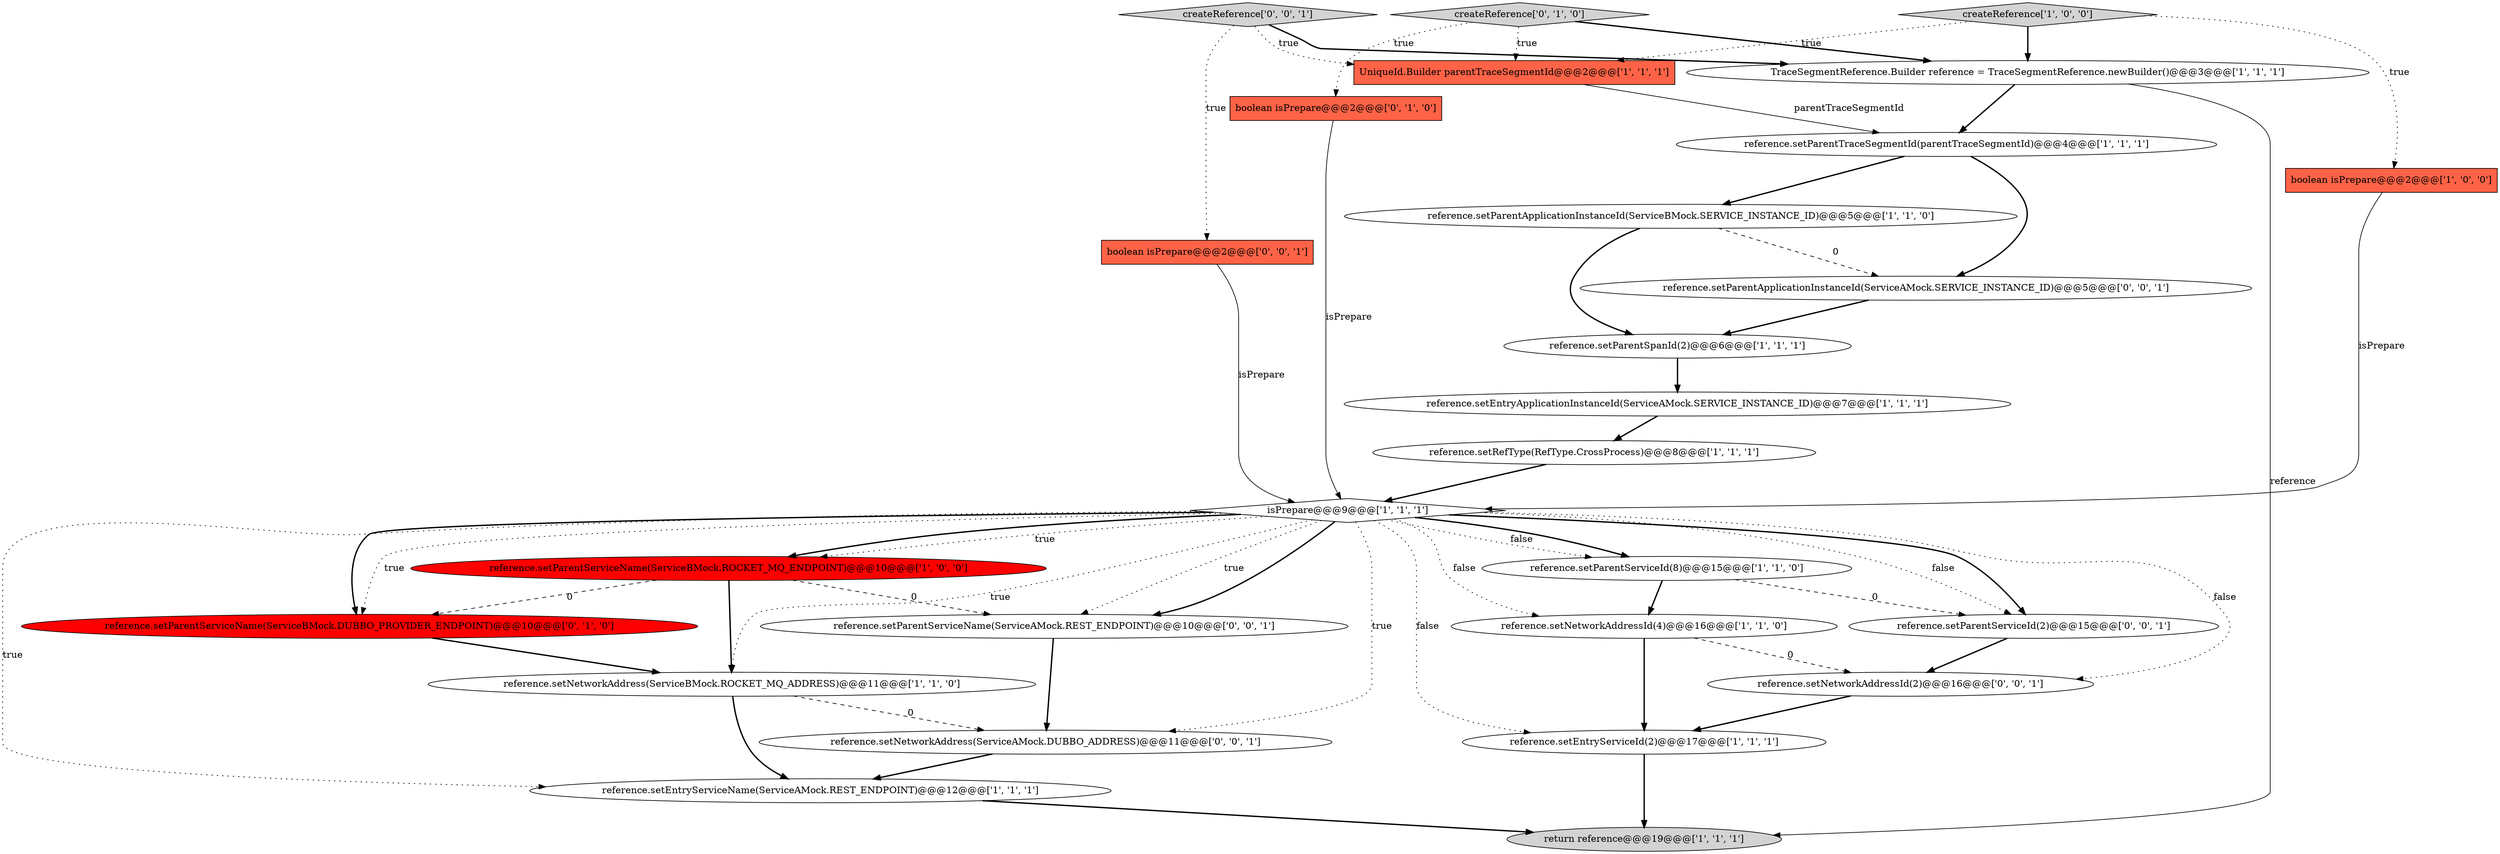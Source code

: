 digraph {
8 [style = filled, label = "isPrepare@@@9@@@['1', '1', '1']", fillcolor = white, shape = diamond image = "AAA0AAABBB1BBB"];
13 [style = filled, label = "reference.setRefType(RefType.CrossProcess)@@@8@@@['1', '1', '1']", fillcolor = white, shape = ellipse image = "AAA0AAABBB1BBB"];
20 [style = filled, label = "reference.setParentServiceName(ServiceAMock.REST_ENDPOINT)@@@10@@@['0', '0', '1']", fillcolor = white, shape = ellipse image = "AAA0AAABBB3BBB"];
11 [style = filled, label = "TraceSegmentReference.Builder reference = TraceSegmentReference.newBuilder()@@@3@@@['1', '1', '1']", fillcolor = white, shape = ellipse image = "AAA0AAABBB1BBB"];
16 [style = filled, label = "reference.setParentServiceId(8)@@@15@@@['1', '1', '0']", fillcolor = white, shape = ellipse image = "AAA0AAABBB1BBB"];
14 [style = filled, label = "reference.setEntryServiceName(ServiceAMock.REST_ENDPOINT)@@@12@@@['1', '1', '1']", fillcolor = white, shape = ellipse image = "AAA0AAABBB1BBB"];
19 [style = filled, label = "createReference['0', '1', '0']", fillcolor = lightgray, shape = diamond image = "AAA0AAABBB2BBB"];
1 [style = filled, label = "reference.setNetworkAddressId(4)@@@16@@@['1', '1', '0']", fillcolor = white, shape = ellipse image = "AAA0AAABBB1BBB"];
9 [style = filled, label = "UniqueId.Builder parentTraceSegmentId@@@2@@@['1', '1', '1']", fillcolor = tomato, shape = box image = "AAA0AAABBB1BBB"];
2 [style = filled, label = "reference.setParentServiceName(ServiceBMock.ROCKET_MQ_ENDPOINT)@@@10@@@['1', '0', '0']", fillcolor = red, shape = ellipse image = "AAA1AAABBB1BBB"];
18 [style = filled, label = "reference.setParentServiceName(ServiceBMock.DUBBO_PROVIDER_ENDPOINT)@@@10@@@['0', '1', '0']", fillcolor = red, shape = ellipse image = "AAA1AAABBB2BBB"];
3 [style = filled, label = "reference.setEntryServiceId(2)@@@17@@@['1', '1', '1']", fillcolor = white, shape = ellipse image = "AAA0AAABBB1BBB"];
12 [style = filled, label = "reference.setParentSpanId(2)@@@6@@@['1', '1', '1']", fillcolor = white, shape = ellipse image = "AAA0AAABBB1BBB"];
26 [style = filled, label = "reference.setParentServiceId(2)@@@15@@@['0', '0', '1']", fillcolor = white, shape = ellipse image = "AAA0AAABBB3BBB"];
21 [style = filled, label = "boolean isPrepare@@@2@@@['0', '0', '1']", fillcolor = tomato, shape = box image = "AAA0AAABBB3BBB"];
25 [style = filled, label = "reference.setNetworkAddress(ServiceAMock.DUBBO_ADDRESS)@@@11@@@['0', '0', '1']", fillcolor = white, shape = ellipse image = "AAA0AAABBB3BBB"];
4 [style = filled, label = "createReference['1', '0', '0']", fillcolor = lightgray, shape = diamond image = "AAA0AAABBB1BBB"];
6 [style = filled, label = "reference.setParentApplicationInstanceId(ServiceBMock.SERVICE_INSTANCE_ID)@@@5@@@['1', '1', '0']", fillcolor = white, shape = ellipse image = "AAA0AAABBB1BBB"];
0 [style = filled, label = "reference.setEntryApplicationInstanceId(ServiceAMock.SERVICE_INSTANCE_ID)@@@7@@@['1', '1', '1']", fillcolor = white, shape = ellipse image = "AAA0AAABBB1BBB"];
17 [style = filled, label = "boolean isPrepare@@@2@@@['0', '1', '0']", fillcolor = tomato, shape = box image = "AAA0AAABBB2BBB"];
22 [style = filled, label = "reference.setParentApplicationInstanceId(ServiceAMock.SERVICE_INSTANCE_ID)@@@5@@@['0', '0', '1']", fillcolor = white, shape = ellipse image = "AAA0AAABBB3BBB"];
15 [style = filled, label = "return reference@@@19@@@['1', '1', '1']", fillcolor = lightgray, shape = ellipse image = "AAA0AAABBB1BBB"];
7 [style = filled, label = "reference.setNetworkAddress(ServiceBMock.ROCKET_MQ_ADDRESS)@@@11@@@['1', '1', '0']", fillcolor = white, shape = ellipse image = "AAA0AAABBB1BBB"];
10 [style = filled, label = "reference.setParentTraceSegmentId(parentTraceSegmentId)@@@4@@@['1', '1', '1']", fillcolor = white, shape = ellipse image = "AAA0AAABBB1BBB"];
5 [style = filled, label = "boolean isPrepare@@@2@@@['1', '0', '0']", fillcolor = tomato, shape = box image = "AAA0AAABBB1BBB"];
23 [style = filled, label = "createReference['0', '0', '1']", fillcolor = lightgray, shape = diamond image = "AAA0AAABBB3BBB"];
24 [style = filled, label = "reference.setNetworkAddressId(2)@@@16@@@['0', '0', '1']", fillcolor = white, shape = ellipse image = "AAA0AAABBB3BBB"];
10->22 [style = bold, label=""];
8->16 [style = bold, label=""];
4->5 [style = dotted, label="true"];
8->25 [style = dotted, label="true"];
8->3 [style = dotted, label="false"];
11->15 [style = solid, label="reference"];
2->20 [style = dashed, label="0"];
0->13 [style = bold, label=""];
9->10 [style = solid, label="parentTraceSegmentId"];
19->17 [style = dotted, label="true"];
8->26 [style = dotted, label="false"];
8->18 [style = bold, label=""];
8->2 [style = dotted, label="true"];
8->24 [style = dotted, label="false"];
17->8 [style = solid, label="isPrepare"];
1->3 [style = bold, label=""];
23->21 [style = dotted, label="true"];
8->7 [style = dotted, label="true"];
19->11 [style = bold, label=""];
5->8 [style = solid, label="isPrepare"];
21->8 [style = solid, label="isPrepare"];
3->15 [style = bold, label=""];
25->14 [style = bold, label=""];
26->24 [style = bold, label=""];
12->0 [style = bold, label=""];
20->25 [style = bold, label=""];
10->6 [style = bold, label=""];
23->9 [style = dotted, label="true"];
6->22 [style = dashed, label="0"];
7->14 [style = bold, label=""];
16->26 [style = dashed, label="0"];
8->20 [style = bold, label=""];
8->2 [style = bold, label=""];
16->1 [style = bold, label=""];
11->10 [style = bold, label=""];
1->24 [style = dashed, label="0"];
22->12 [style = bold, label=""];
8->14 [style = dotted, label="true"];
19->9 [style = dotted, label="true"];
2->18 [style = dashed, label="0"];
7->25 [style = dashed, label="0"];
8->18 [style = dotted, label="true"];
14->15 [style = bold, label=""];
8->20 [style = dotted, label="true"];
2->7 [style = bold, label=""];
13->8 [style = bold, label=""];
18->7 [style = bold, label=""];
4->11 [style = bold, label=""];
23->11 [style = bold, label=""];
4->9 [style = dotted, label="true"];
8->1 [style = dotted, label="false"];
24->3 [style = bold, label=""];
8->16 [style = dotted, label="false"];
8->26 [style = bold, label=""];
6->12 [style = bold, label=""];
}

